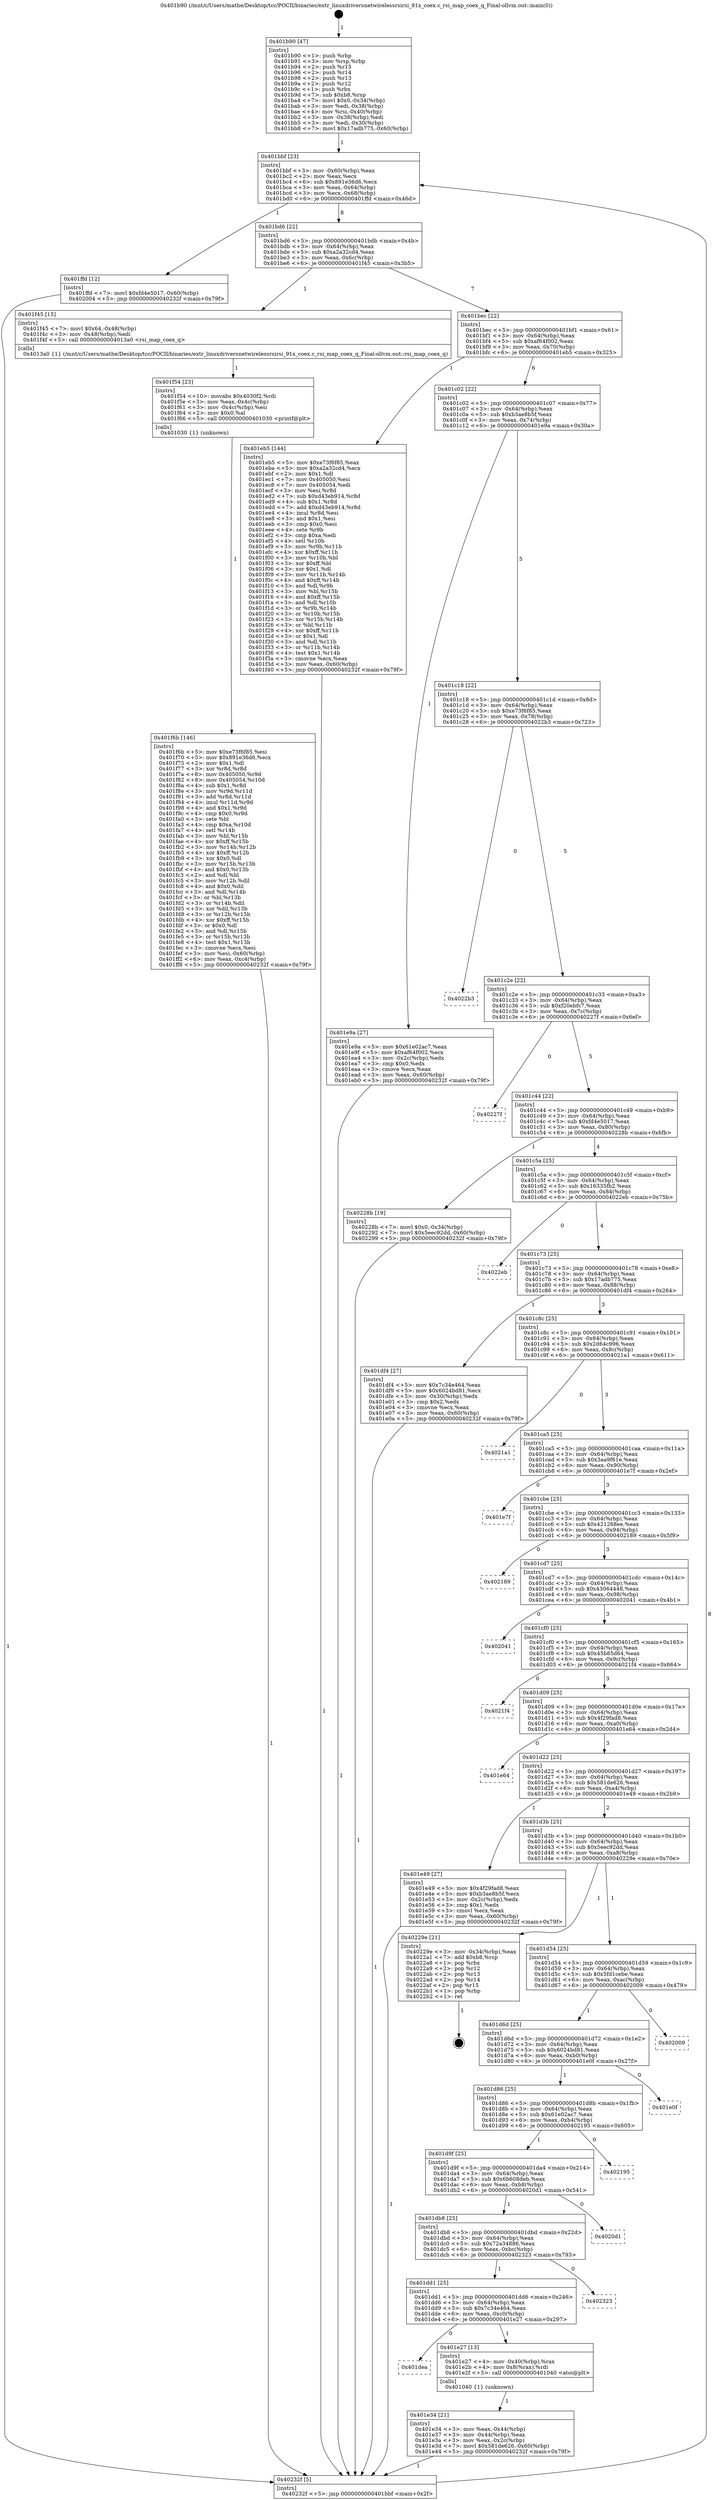 digraph "0x401b90" {
  label = "0x401b90 (/mnt/c/Users/mathe/Desktop/tcc/POCII/binaries/extr_linuxdriversnetwirelessrsirsi_91x_coex.c_rsi_map_coex_q_Final-ollvm.out::main(0))"
  labelloc = "t"
  node[shape=record]

  Entry [label="",width=0.3,height=0.3,shape=circle,fillcolor=black,style=filled]
  "0x401bbf" [label="{
     0x401bbf [23]\l
     | [instrs]\l
     &nbsp;&nbsp;0x401bbf \<+3\>: mov -0x60(%rbp),%eax\l
     &nbsp;&nbsp;0x401bc2 \<+2\>: mov %eax,%ecx\l
     &nbsp;&nbsp;0x401bc4 \<+6\>: sub $0x891e36d6,%ecx\l
     &nbsp;&nbsp;0x401bca \<+3\>: mov %eax,-0x64(%rbp)\l
     &nbsp;&nbsp;0x401bcd \<+3\>: mov %ecx,-0x68(%rbp)\l
     &nbsp;&nbsp;0x401bd0 \<+6\>: je 0000000000401ffd \<main+0x46d\>\l
  }"]
  "0x401ffd" [label="{
     0x401ffd [12]\l
     | [instrs]\l
     &nbsp;&nbsp;0x401ffd \<+7\>: movl $0xfd4e5017,-0x60(%rbp)\l
     &nbsp;&nbsp;0x402004 \<+5\>: jmp 000000000040232f \<main+0x79f\>\l
  }"]
  "0x401bd6" [label="{
     0x401bd6 [22]\l
     | [instrs]\l
     &nbsp;&nbsp;0x401bd6 \<+5\>: jmp 0000000000401bdb \<main+0x4b\>\l
     &nbsp;&nbsp;0x401bdb \<+3\>: mov -0x64(%rbp),%eax\l
     &nbsp;&nbsp;0x401bde \<+5\>: sub $0xa2a32cd4,%eax\l
     &nbsp;&nbsp;0x401be3 \<+3\>: mov %eax,-0x6c(%rbp)\l
     &nbsp;&nbsp;0x401be6 \<+6\>: je 0000000000401f45 \<main+0x3b5\>\l
  }"]
  Exit [label="",width=0.3,height=0.3,shape=circle,fillcolor=black,style=filled,peripheries=2]
  "0x401f45" [label="{
     0x401f45 [15]\l
     | [instrs]\l
     &nbsp;&nbsp;0x401f45 \<+7\>: movl $0x64,-0x48(%rbp)\l
     &nbsp;&nbsp;0x401f4c \<+3\>: mov -0x48(%rbp),%edi\l
     &nbsp;&nbsp;0x401f4f \<+5\>: call 00000000004013a0 \<rsi_map_coex_q\>\l
     | [calls]\l
     &nbsp;&nbsp;0x4013a0 \{1\} (/mnt/c/Users/mathe/Desktop/tcc/POCII/binaries/extr_linuxdriversnetwirelessrsirsi_91x_coex.c_rsi_map_coex_q_Final-ollvm.out::rsi_map_coex_q)\l
  }"]
  "0x401bec" [label="{
     0x401bec [22]\l
     | [instrs]\l
     &nbsp;&nbsp;0x401bec \<+5\>: jmp 0000000000401bf1 \<main+0x61\>\l
     &nbsp;&nbsp;0x401bf1 \<+3\>: mov -0x64(%rbp),%eax\l
     &nbsp;&nbsp;0x401bf4 \<+5\>: sub $0xaf64f002,%eax\l
     &nbsp;&nbsp;0x401bf9 \<+3\>: mov %eax,-0x70(%rbp)\l
     &nbsp;&nbsp;0x401bfc \<+6\>: je 0000000000401eb5 \<main+0x325\>\l
  }"]
  "0x401f6b" [label="{
     0x401f6b [146]\l
     | [instrs]\l
     &nbsp;&nbsp;0x401f6b \<+5\>: mov $0xe73f6f85,%esi\l
     &nbsp;&nbsp;0x401f70 \<+5\>: mov $0x891e36d6,%ecx\l
     &nbsp;&nbsp;0x401f75 \<+2\>: mov $0x1,%dl\l
     &nbsp;&nbsp;0x401f77 \<+3\>: xor %r8d,%r8d\l
     &nbsp;&nbsp;0x401f7a \<+8\>: mov 0x405050,%r9d\l
     &nbsp;&nbsp;0x401f82 \<+8\>: mov 0x405054,%r10d\l
     &nbsp;&nbsp;0x401f8a \<+4\>: sub $0x1,%r8d\l
     &nbsp;&nbsp;0x401f8e \<+3\>: mov %r9d,%r11d\l
     &nbsp;&nbsp;0x401f91 \<+3\>: add %r8d,%r11d\l
     &nbsp;&nbsp;0x401f94 \<+4\>: imul %r11d,%r9d\l
     &nbsp;&nbsp;0x401f98 \<+4\>: and $0x1,%r9d\l
     &nbsp;&nbsp;0x401f9c \<+4\>: cmp $0x0,%r9d\l
     &nbsp;&nbsp;0x401fa0 \<+3\>: sete %bl\l
     &nbsp;&nbsp;0x401fa3 \<+4\>: cmp $0xa,%r10d\l
     &nbsp;&nbsp;0x401fa7 \<+4\>: setl %r14b\l
     &nbsp;&nbsp;0x401fab \<+3\>: mov %bl,%r15b\l
     &nbsp;&nbsp;0x401fae \<+4\>: xor $0xff,%r15b\l
     &nbsp;&nbsp;0x401fb2 \<+3\>: mov %r14b,%r12b\l
     &nbsp;&nbsp;0x401fb5 \<+4\>: xor $0xff,%r12b\l
     &nbsp;&nbsp;0x401fb9 \<+3\>: xor $0x0,%dl\l
     &nbsp;&nbsp;0x401fbc \<+3\>: mov %r15b,%r13b\l
     &nbsp;&nbsp;0x401fbf \<+4\>: and $0x0,%r13b\l
     &nbsp;&nbsp;0x401fc3 \<+2\>: and %dl,%bl\l
     &nbsp;&nbsp;0x401fc5 \<+3\>: mov %r12b,%dil\l
     &nbsp;&nbsp;0x401fc8 \<+4\>: and $0x0,%dil\l
     &nbsp;&nbsp;0x401fcc \<+3\>: and %dl,%r14b\l
     &nbsp;&nbsp;0x401fcf \<+3\>: or %bl,%r13b\l
     &nbsp;&nbsp;0x401fd2 \<+3\>: or %r14b,%dil\l
     &nbsp;&nbsp;0x401fd5 \<+3\>: xor %dil,%r13b\l
     &nbsp;&nbsp;0x401fd8 \<+3\>: or %r12b,%r15b\l
     &nbsp;&nbsp;0x401fdb \<+4\>: xor $0xff,%r15b\l
     &nbsp;&nbsp;0x401fdf \<+3\>: or $0x0,%dl\l
     &nbsp;&nbsp;0x401fe2 \<+3\>: and %dl,%r15b\l
     &nbsp;&nbsp;0x401fe5 \<+3\>: or %r15b,%r13b\l
     &nbsp;&nbsp;0x401fe8 \<+4\>: test $0x1,%r13b\l
     &nbsp;&nbsp;0x401fec \<+3\>: cmovne %ecx,%esi\l
     &nbsp;&nbsp;0x401fef \<+3\>: mov %esi,-0x60(%rbp)\l
     &nbsp;&nbsp;0x401ff2 \<+6\>: mov %eax,-0xc4(%rbp)\l
     &nbsp;&nbsp;0x401ff8 \<+5\>: jmp 000000000040232f \<main+0x79f\>\l
  }"]
  "0x401eb5" [label="{
     0x401eb5 [144]\l
     | [instrs]\l
     &nbsp;&nbsp;0x401eb5 \<+5\>: mov $0xe73f6f85,%eax\l
     &nbsp;&nbsp;0x401eba \<+5\>: mov $0xa2a32cd4,%ecx\l
     &nbsp;&nbsp;0x401ebf \<+2\>: mov $0x1,%dl\l
     &nbsp;&nbsp;0x401ec1 \<+7\>: mov 0x405050,%esi\l
     &nbsp;&nbsp;0x401ec8 \<+7\>: mov 0x405054,%edi\l
     &nbsp;&nbsp;0x401ecf \<+3\>: mov %esi,%r8d\l
     &nbsp;&nbsp;0x401ed2 \<+7\>: sub $0xd43eb914,%r8d\l
     &nbsp;&nbsp;0x401ed9 \<+4\>: sub $0x1,%r8d\l
     &nbsp;&nbsp;0x401edd \<+7\>: add $0xd43eb914,%r8d\l
     &nbsp;&nbsp;0x401ee4 \<+4\>: imul %r8d,%esi\l
     &nbsp;&nbsp;0x401ee8 \<+3\>: and $0x1,%esi\l
     &nbsp;&nbsp;0x401eeb \<+3\>: cmp $0x0,%esi\l
     &nbsp;&nbsp;0x401eee \<+4\>: sete %r9b\l
     &nbsp;&nbsp;0x401ef2 \<+3\>: cmp $0xa,%edi\l
     &nbsp;&nbsp;0x401ef5 \<+4\>: setl %r10b\l
     &nbsp;&nbsp;0x401ef9 \<+3\>: mov %r9b,%r11b\l
     &nbsp;&nbsp;0x401efc \<+4\>: xor $0xff,%r11b\l
     &nbsp;&nbsp;0x401f00 \<+3\>: mov %r10b,%bl\l
     &nbsp;&nbsp;0x401f03 \<+3\>: xor $0xff,%bl\l
     &nbsp;&nbsp;0x401f06 \<+3\>: xor $0x1,%dl\l
     &nbsp;&nbsp;0x401f09 \<+3\>: mov %r11b,%r14b\l
     &nbsp;&nbsp;0x401f0c \<+4\>: and $0xff,%r14b\l
     &nbsp;&nbsp;0x401f10 \<+3\>: and %dl,%r9b\l
     &nbsp;&nbsp;0x401f13 \<+3\>: mov %bl,%r15b\l
     &nbsp;&nbsp;0x401f16 \<+4\>: and $0xff,%r15b\l
     &nbsp;&nbsp;0x401f1a \<+3\>: and %dl,%r10b\l
     &nbsp;&nbsp;0x401f1d \<+3\>: or %r9b,%r14b\l
     &nbsp;&nbsp;0x401f20 \<+3\>: or %r10b,%r15b\l
     &nbsp;&nbsp;0x401f23 \<+3\>: xor %r15b,%r14b\l
     &nbsp;&nbsp;0x401f26 \<+3\>: or %bl,%r11b\l
     &nbsp;&nbsp;0x401f29 \<+4\>: xor $0xff,%r11b\l
     &nbsp;&nbsp;0x401f2d \<+3\>: or $0x1,%dl\l
     &nbsp;&nbsp;0x401f30 \<+3\>: and %dl,%r11b\l
     &nbsp;&nbsp;0x401f33 \<+3\>: or %r11b,%r14b\l
     &nbsp;&nbsp;0x401f36 \<+4\>: test $0x1,%r14b\l
     &nbsp;&nbsp;0x401f3a \<+3\>: cmovne %ecx,%eax\l
     &nbsp;&nbsp;0x401f3d \<+3\>: mov %eax,-0x60(%rbp)\l
     &nbsp;&nbsp;0x401f40 \<+5\>: jmp 000000000040232f \<main+0x79f\>\l
  }"]
  "0x401c02" [label="{
     0x401c02 [22]\l
     | [instrs]\l
     &nbsp;&nbsp;0x401c02 \<+5\>: jmp 0000000000401c07 \<main+0x77\>\l
     &nbsp;&nbsp;0x401c07 \<+3\>: mov -0x64(%rbp),%eax\l
     &nbsp;&nbsp;0x401c0a \<+5\>: sub $0xb3ae8b5f,%eax\l
     &nbsp;&nbsp;0x401c0f \<+3\>: mov %eax,-0x74(%rbp)\l
     &nbsp;&nbsp;0x401c12 \<+6\>: je 0000000000401e9a \<main+0x30a\>\l
  }"]
  "0x401f54" [label="{
     0x401f54 [23]\l
     | [instrs]\l
     &nbsp;&nbsp;0x401f54 \<+10\>: movabs $0x4030f2,%rdi\l
     &nbsp;&nbsp;0x401f5e \<+3\>: mov %eax,-0x4c(%rbp)\l
     &nbsp;&nbsp;0x401f61 \<+3\>: mov -0x4c(%rbp),%esi\l
     &nbsp;&nbsp;0x401f64 \<+2\>: mov $0x0,%al\l
     &nbsp;&nbsp;0x401f66 \<+5\>: call 0000000000401030 \<printf@plt\>\l
     | [calls]\l
     &nbsp;&nbsp;0x401030 \{1\} (unknown)\l
  }"]
  "0x401e9a" [label="{
     0x401e9a [27]\l
     | [instrs]\l
     &nbsp;&nbsp;0x401e9a \<+5\>: mov $0x61e02ac7,%eax\l
     &nbsp;&nbsp;0x401e9f \<+5\>: mov $0xaf64f002,%ecx\l
     &nbsp;&nbsp;0x401ea4 \<+3\>: mov -0x2c(%rbp),%edx\l
     &nbsp;&nbsp;0x401ea7 \<+3\>: cmp $0x0,%edx\l
     &nbsp;&nbsp;0x401eaa \<+3\>: cmove %ecx,%eax\l
     &nbsp;&nbsp;0x401ead \<+3\>: mov %eax,-0x60(%rbp)\l
     &nbsp;&nbsp;0x401eb0 \<+5\>: jmp 000000000040232f \<main+0x79f\>\l
  }"]
  "0x401c18" [label="{
     0x401c18 [22]\l
     | [instrs]\l
     &nbsp;&nbsp;0x401c18 \<+5\>: jmp 0000000000401c1d \<main+0x8d\>\l
     &nbsp;&nbsp;0x401c1d \<+3\>: mov -0x64(%rbp),%eax\l
     &nbsp;&nbsp;0x401c20 \<+5\>: sub $0xe73f6f85,%eax\l
     &nbsp;&nbsp;0x401c25 \<+3\>: mov %eax,-0x78(%rbp)\l
     &nbsp;&nbsp;0x401c28 \<+6\>: je 00000000004022b3 \<main+0x723\>\l
  }"]
  "0x401e34" [label="{
     0x401e34 [21]\l
     | [instrs]\l
     &nbsp;&nbsp;0x401e34 \<+3\>: mov %eax,-0x44(%rbp)\l
     &nbsp;&nbsp;0x401e37 \<+3\>: mov -0x44(%rbp),%eax\l
     &nbsp;&nbsp;0x401e3a \<+3\>: mov %eax,-0x2c(%rbp)\l
     &nbsp;&nbsp;0x401e3d \<+7\>: movl $0x581de626,-0x60(%rbp)\l
     &nbsp;&nbsp;0x401e44 \<+5\>: jmp 000000000040232f \<main+0x79f\>\l
  }"]
  "0x4022b3" [label="{
     0x4022b3\l
  }", style=dashed]
  "0x401c2e" [label="{
     0x401c2e [22]\l
     | [instrs]\l
     &nbsp;&nbsp;0x401c2e \<+5\>: jmp 0000000000401c33 \<main+0xa3\>\l
     &nbsp;&nbsp;0x401c33 \<+3\>: mov -0x64(%rbp),%eax\l
     &nbsp;&nbsp;0x401c36 \<+5\>: sub $0xf20ebfc7,%eax\l
     &nbsp;&nbsp;0x401c3b \<+3\>: mov %eax,-0x7c(%rbp)\l
     &nbsp;&nbsp;0x401c3e \<+6\>: je 000000000040227f \<main+0x6ef\>\l
  }"]
  "0x401dea" [label="{
     0x401dea\l
  }", style=dashed]
  "0x40227f" [label="{
     0x40227f\l
  }", style=dashed]
  "0x401c44" [label="{
     0x401c44 [22]\l
     | [instrs]\l
     &nbsp;&nbsp;0x401c44 \<+5\>: jmp 0000000000401c49 \<main+0xb9\>\l
     &nbsp;&nbsp;0x401c49 \<+3\>: mov -0x64(%rbp),%eax\l
     &nbsp;&nbsp;0x401c4c \<+5\>: sub $0xfd4e5017,%eax\l
     &nbsp;&nbsp;0x401c51 \<+3\>: mov %eax,-0x80(%rbp)\l
     &nbsp;&nbsp;0x401c54 \<+6\>: je 000000000040228b \<main+0x6fb\>\l
  }"]
  "0x401e27" [label="{
     0x401e27 [13]\l
     | [instrs]\l
     &nbsp;&nbsp;0x401e27 \<+4\>: mov -0x40(%rbp),%rax\l
     &nbsp;&nbsp;0x401e2b \<+4\>: mov 0x8(%rax),%rdi\l
     &nbsp;&nbsp;0x401e2f \<+5\>: call 0000000000401040 \<atoi@plt\>\l
     | [calls]\l
     &nbsp;&nbsp;0x401040 \{1\} (unknown)\l
  }"]
  "0x40228b" [label="{
     0x40228b [19]\l
     | [instrs]\l
     &nbsp;&nbsp;0x40228b \<+7\>: movl $0x0,-0x34(%rbp)\l
     &nbsp;&nbsp;0x402292 \<+7\>: movl $0x5eec92dd,-0x60(%rbp)\l
     &nbsp;&nbsp;0x402299 \<+5\>: jmp 000000000040232f \<main+0x79f\>\l
  }"]
  "0x401c5a" [label="{
     0x401c5a [25]\l
     | [instrs]\l
     &nbsp;&nbsp;0x401c5a \<+5\>: jmp 0000000000401c5f \<main+0xcf\>\l
     &nbsp;&nbsp;0x401c5f \<+3\>: mov -0x64(%rbp),%eax\l
     &nbsp;&nbsp;0x401c62 \<+5\>: sub $0x16335fb2,%eax\l
     &nbsp;&nbsp;0x401c67 \<+6\>: mov %eax,-0x84(%rbp)\l
     &nbsp;&nbsp;0x401c6d \<+6\>: je 00000000004022eb \<main+0x75b\>\l
  }"]
  "0x401dd1" [label="{
     0x401dd1 [25]\l
     | [instrs]\l
     &nbsp;&nbsp;0x401dd1 \<+5\>: jmp 0000000000401dd6 \<main+0x246\>\l
     &nbsp;&nbsp;0x401dd6 \<+3\>: mov -0x64(%rbp),%eax\l
     &nbsp;&nbsp;0x401dd9 \<+5\>: sub $0x7c34e464,%eax\l
     &nbsp;&nbsp;0x401dde \<+6\>: mov %eax,-0xc0(%rbp)\l
     &nbsp;&nbsp;0x401de4 \<+6\>: je 0000000000401e27 \<main+0x297\>\l
  }"]
  "0x4022eb" [label="{
     0x4022eb\l
  }", style=dashed]
  "0x401c73" [label="{
     0x401c73 [25]\l
     | [instrs]\l
     &nbsp;&nbsp;0x401c73 \<+5\>: jmp 0000000000401c78 \<main+0xe8\>\l
     &nbsp;&nbsp;0x401c78 \<+3\>: mov -0x64(%rbp),%eax\l
     &nbsp;&nbsp;0x401c7b \<+5\>: sub $0x17adb775,%eax\l
     &nbsp;&nbsp;0x401c80 \<+6\>: mov %eax,-0x88(%rbp)\l
     &nbsp;&nbsp;0x401c86 \<+6\>: je 0000000000401df4 \<main+0x264\>\l
  }"]
  "0x402323" [label="{
     0x402323\l
  }", style=dashed]
  "0x401df4" [label="{
     0x401df4 [27]\l
     | [instrs]\l
     &nbsp;&nbsp;0x401df4 \<+5\>: mov $0x7c34e464,%eax\l
     &nbsp;&nbsp;0x401df9 \<+5\>: mov $0x6024bd81,%ecx\l
     &nbsp;&nbsp;0x401dfe \<+3\>: mov -0x30(%rbp),%edx\l
     &nbsp;&nbsp;0x401e01 \<+3\>: cmp $0x2,%edx\l
     &nbsp;&nbsp;0x401e04 \<+3\>: cmovne %ecx,%eax\l
     &nbsp;&nbsp;0x401e07 \<+3\>: mov %eax,-0x60(%rbp)\l
     &nbsp;&nbsp;0x401e0a \<+5\>: jmp 000000000040232f \<main+0x79f\>\l
  }"]
  "0x401c8c" [label="{
     0x401c8c [25]\l
     | [instrs]\l
     &nbsp;&nbsp;0x401c8c \<+5\>: jmp 0000000000401c91 \<main+0x101\>\l
     &nbsp;&nbsp;0x401c91 \<+3\>: mov -0x64(%rbp),%eax\l
     &nbsp;&nbsp;0x401c94 \<+5\>: sub $0x2d64c996,%eax\l
     &nbsp;&nbsp;0x401c99 \<+6\>: mov %eax,-0x8c(%rbp)\l
     &nbsp;&nbsp;0x401c9f \<+6\>: je 00000000004021a1 \<main+0x611\>\l
  }"]
  "0x40232f" [label="{
     0x40232f [5]\l
     | [instrs]\l
     &nbsp;&nbsp;0x40232f \<+5\>: jmp 0000000000401bbf \<main+0x2f\>\l
  }"]
  "0x401b90" [label="{
     0x401b90 [47]\l
     | [instrs]\l
     &nbsp;&nbsp;0x401b90 \<+1\>: push %rbp\l
     &nbsp;&nbsp;0x401b91 \<+3\>: mov %rsp,%rbp\l
     &nbsp;&nbsp;0x401b94 \<+2\>: push %r15\l
     &nbsp;&nbsp;0x401b96 \<+2\>: push %r14\l
     &nbsp;&nbsp;0x401b98 \<+2\>: push %r13\l
     &nbsp;&nbsp;0x401b9a \<+2\>: push %r12\l
     &nbsp;&nbsp;0x401b9c \<+1\>: push %rbx\l
     &nbsp;&nbsp;0x401b9d \<+7\>: sub $0xb8,%rsp\l
     &nbsp;&nbsp;0x401ba4 \<+7\>: movl $0x0,-0x34(%rbp)\l
     &nbsp;&nbsp;0x401bab \<+3\>: mov %edi,-0x38(%rbp)\l
     &nbsp;&nbsp;0x401bae \<+4\>: mov %rsi,-0x40(%rbp)\l
     &nbsp;&nbsp;0x401bb2 \<+3\>: mov -0x38(%rbp),%edi\l
     &nbsp;&nbsp;0x401bb5 \<+3\>: mov %edi,-0x30(%rbp)\l
     &nbsp;&nbsp;0x401bb8 \<+7\>: movl $0x17adb775,-0x60(%rbp)\l
  }"]
  "0x401db8" [label="{
     0x401db8 [25]\l
     | [instrs]\l
     &nbsp;&nbsp;0x401db8 \<+5\>: jmp 0000000000401dbd \<main+0x22d\>\l
     &nbsp;&nbsp;0x401dbd \<+3\>: mov -0x64(%rbp),%eax\l
     &nbsp;&nbsp;0x401dc0 \<+5\>: sub $0x72a34886,%eax\l
     &nbsp;&nbsp;0x401dc5 \<+6\>: mov %eax,-0xbc(%rbp)\l
     &nbsp;&nbsp;0x401dcb \<+6\>: je 0000000000402323 \<main+0x793\>\l
  }"]
  "0x4021a1" [label="{
     0x4021a1\l
  }", style=dashed]
  "0x401ca5" [label="{
     0x401ca5 [25]\l
     | [instrs]\l
     &nbsp;&nbsp;0x401ca5 \<+5\>: jmp 0000000000401caa \<main+0x11a\>\l
     &nbsp;&nbsp;0x401caa \<+3\>: mov -0x64(%rbp),%eax\l
     &nbsp;&nbsp;0x401cad \<+5\>: sub $0x3aa9f61e,%eax\l
     &nbsp;&nbsp;0x401cb2 \<+6\>: mov %eax,-0x90(%rbp)\l
     &nbsp;&nbsp;0x401cb8 \<+6\>: je 0000000000401e7f \<main+0x2ef\>\l
  }"]
  "0x4020d1" [label="{
     0x4020d1\l
  }", style=dashed]
  "0x401e7f" [label="{
     0x401e7f\l
  }", style=dashed]
  "0x401cbe" [label="{
     0x401cbe [25]\l
     | [instrs]\l
     &nbsp;&nbsp;0x401cbe \<+5\>: jmp 0000000000401cc3 \<main+0x133\>\l
     &nbsp;&nbsp;0x401cc3 \<+3\>: mov -0x64(%rbp),%eax\l
     &nbsp;&nbsp;0x401cc6 \<+5\>: sub $0x421268ee,%eax\l
     &nbsp;&nbsp;0x401ccb \<+6\>: mov %eax,-0x94(%rbp)\l
     &nbsp;&nbsp;0x401cd1 \<+6\>: je 0000000000402189 \<main+0x5f9\>\l
  }"]
  "0x401d9f" [label="{
     0x401d9f [25]\l
     | [instrs]\l
     &nbsp;&nbsp;0x401d9f \<+5\>: jmp 0000000000401da4 \<main+0x214\>\l
     &nbsp;&nbsp;0x401da4 \<+3\>: mov -0x64(%rbp),%eax\l
     &nbsp;&nbsp;0x401da7 \<+5\>: sub $0x6b608deb,%eax\l
     &nbsp;&nbsp;0x401dac \<+6\>: mov %eax,-0xb8(%rbp)\l
     &nbsp;&nbsp;0x401db2 \<+6\>: je 00000000004020d1 \<main+0x541\>\l
  }"]
  "0x402189" [label="{
     0x402189\l
  }", style=dashed]
  "0x401cd7" [label="{
     0x401cd7 [25]\l
     | [instrs]\l
     &nbsp;&nbsp;0x401cd7 \<+5\>: jmp 0000000000401cdc \<main+0x14c\>\l
     &nbsp;&nbsp;0x401cdc \<+3\>: mov -0x64(%rbp),%eax\l
     &nbsp;&nbsp;0x401cdf \<+5\>: sub $0x43064448,%eax\l
     &nbsp;&nbsp;0x401ce4 \<+6\>: mov %eax,-0x98(%rbp)\l
     &nbsp;&nbsp;0x401cea \<+6\>: je 0000000000402041 \<main+0x4b1\>\l
  }"]
  "0x402195" [label="{
     0x402195\l
  }", style=dashed]
  "0x402041" [label="{
     0x402041\l
  }", style=dashed]
  "0x401cf0" [label="{
     0x401cf0 [25]\l
     | [instrs]\l
     &nbsp;&nbsp;0x401cf0 \<+5\>: jmp 0000000000401cf5 \<main+0x165\>\l
     &nbsp;&nbsp;0x401cf5 \<+3\>: mov -0x64(%rbp),%eax\l
     &nbsp;&nbsp;0x401cf8 \<+5\>: sub $0x45b85d64,%eax\l
     &nbsp;&nbsp;0x401cfd \<+6\>: mov %eax,-0x9c(%rbp)\l
     &nbsp;&nbsp;0x401d03 \<+6\>: je 00000000004021f4 \<main+0x664\>\l
  }"]
  "0x401d86" [label="{
     0x401d86 [25]\l
     | [instrs]\l
     &nbsp;&nbsp;0x401d86 \<+5\>: jmp 0000000000401d8b \<main+0x1fb\>\l
     &nbsp;&nbsp;0x401d8b \<+3\>: mov -0x64(%rbp),%eax\l
     &nbsp;&nbsp;0x401d8e \<+5\>: sub $0x61e02ac7,%eax\l
     &nbsp;&nbsp;0x401d93 \<+6\>: mov %eax,-0xb4(%rbp)\l
     &nbsp;&nbsp;0x401d99 \<+6\>: je 0000000000402195 \<main+0x605\>\l
  }"]
  "0x4021f4" [label="{
     0x4021f4\l
  }", style=dashed]
  "0x401d09" [label="{
     0x401d09 [25]\l
     | [instrs]\l
     &nbsp;&nbsp;0x401d09 \<+5\>: jmp 0000000000401d0e \<main+0x17e\>\l
     &nbsp;&nbsp;0x401d0e \<+3\>: mov -0x64(%rbp),%eax\l
     &nbsp;&nbsp;0x401d11 \<+5\>: sub $0x4f29fad8,%eax\l
     &nbsp;&nbsp;0x401d16 \<+6\>: mov %eax,-0xa0(%rbp)\l
     &nbsp;&nbsp;0x401d1c \<+6\>: je 0000000000401e64 \<main+0x2d4\>\l
  }"]
  "0x401e0f" [label="{
     0x401e0f\l
  }", style=dashed]
  "0x401e64" [label="{
     0x401e64\l
  }", style=dashed]
  "0x401d22" [label="{
     0x401d22 [25]\l
     | [instrs]\l
     &nbsp;&nbsp;0x401d22 \<+5\>: jmp 0000000000401d27 \<main+0x197\>\l
     &nbsp;&nbsp;0x401d27 \<+3\>: mov -0x64(%rbp),%eax\l
     &nbsp;&nbsp;0x401d2a \<+5\>: sub $0x581de626,%eax\l
     &nbsp;&nbsp;0x401d2f \<+6\>: mov %eax,-0xa4(%rbp)\l
     &nbsp;&nbsp;0x401d35 \<+6\>: je 0000000000401e49 \<main+0x2b9\>\l
  }"]
  "0x401d6d" [label="{
     0x401d6d [25]\l
     | [instrs]\l
     &nbsp;&nbsp;0x401d6d \<+5\>: jmp 0000000000401d72 \<main+0x1e2\>\l
     &nbsp;&nbsp;0x401d72 \<+3\>: mov -0x64(%rbp),%eax\l
     &nbsp;&nbsp;0x401d75 \<+5\>: sub $0x6024bd81,%eax\l
     &nbsp;&nbsp;0x401d7a \<+6\>: mov %eax,-0xb0(%rbp)\l
     &nbsp;&nbsp;0x401d80 \<+6\>: je 0000000000401e0f \<main+0x27f\>\l
  }"]
  "0x401e49" [label="{
     0x401e49 [27]\l
     | [instrs]\l
     &nbsp;&nbsp;0x401e49 \<+5\>: mov $0x4f29fad8,%eax\l
     &nbsp;&nbsp;0x401e4e \<+5\>: mov $0xb3ae8b5f,%ecx\l
     &nbsp;&nbsp;0x401e53 \<+3\>: mov -0x2c(%rbp),%edx\l
     &nbsp;&nbsp;0x401e56 \<+3\>: cmp $0x1,%edx\l
     &nbsp;&nbsp;0x401e59 \<+3\>: cmovl %ecx,%eax\l
     &nbsp;&nbsp;0x401e5c \<+3\>: mov %eax,-0x60(%rbp)\l
     &nbsp;&nbsp;0x401e5f \<+5\>: jmp 000000000040232f \<main+0x79f\>\l
  }"]
  "0x401d3b" [label="{
     0x401d3b [25]\l
     | [instrs]\l
     &nbsp;&nbsp;0x401d3b \<+5\>: jmp 0000000000401d40 \<main+0x1b0\>\l
     &nbsp;&nbsp;0x401d40 \<+3\>: mov -0x64(%rbp),%eax\l
     &nbsp;&nbsp;0x401d43 \<+5\>: sub $0x5eec92dd,%eax\l
     &nbsp;&nbsp;0x401d48 \<+6\>: mov %eax,-0xa8(%rbp)\l
     &nbsp;&nbsp;0x401d4e \<+6\>: je 000000000040229e \<main+0x70e\>\l
  }"]
  "0x402009" [label="{
     0x402009\l
  }", style=dashed]
  "0x40229e" [label="{
     0x40229e [21]\l
     | [instrs]\l
     &nbsp;&nbsp;0x40229e \<+3\>: mov -0x34(%rbp),%eax\l
     &nbsp;&nbsp;0x4022a1 \<+7\>: add $0xb8,%rsp\l
     &nbsp;&nbsp;0x4022a8 \<+1\>: pop %rbx\l
     &nbsp;&nbsp;0x4022a9 \<+2\>: pop %r12\l
     &nbsp;&nbsp;0x4022ab \<+2\>: pop %r13\l
     &nbsp;&nbsp;0x4022ad \<+2\>: pop %r14\l
     &nbsp;&nbsp;0x4022af \<+2\>: pop %r15\l
     &nbsp;&nbsp;0x4022b1 \<+1\>: pop %rbp\l
     &nbsp;&nbsp;0x4022b2 \<+1\>: ret\l
  }"]
  "0x401d54" [label="{
     0x401d54 [25]\l
     | [instrs]\l
     &nbsp;&nbsp;0x401d54 \<+5\>: jmp 0000000000401d59 \<main+0x1c9\>\l
     &nbsp;&nbsp;0x401d59 \<+3\>: mov -0x64(%rbp),%eax\l
     &nbsp;&nbsp;0x401d5c \<+5\>: sub $0x5fd1cebe,%eax\l
     &nbsp;&nbsp;0x401d61 \<+6\>: mov %eax,-0xac(%rbp)\l
     &nbsp;&nbsp;0x401d67 \<+6\>: je 0000000000402009 \<main+0x479\>\l
  }"]
  Entry -> "0x401b90" [label=" 1"]
  "0x401bbf" -> "0x401ffd" [label=" 1"]
  "0x401bbf" -> "0x401bd6" [label=" 8"]
  "0x40229e" -> Exit [label=" 1"]
  "0x401bd6" -> "0x401f45" [label=" 1"]
  "0x401bd6" -> "0x401bec" [label=" 7"]
  "0x40228b" -> "0x40232f" [label=" 1"]
  "0x401bec" -> "0x401eb5" [label=" 1"]
  "0x401bec" -> "0x401c02" [label=" 6"]
  "0x401ffd" -> "0x40232f" [label=" 1"]
  "0x401c02" -> "0x401e9a" [label=" 1"]
  "0x401c02" -> "0x401c18" [label=" 5"]
  "0x401f6b" -> "0x40232f" [label=" 1"]
  "0x401c18" -> "0x4022b3" [label=" 0"]
  "0x401c18" -> "0x401c2e" [label=" 5"]
  "0x401f54" -> "0x401f6b" [label=" 1"]
  "0x401c2e" -> "0x40227f" [label=" 0"]
  "0x401c2e" -> "0x401c44" [label=" 5"]
  "0x401f45" -> "0x401f54" [label=" 1"]
  "0x401c44" -> "0x40228b" [label=" 1"]
  "0x401c44" -> "0x401c5a" [label=" 4"]
  "0x401eb5" -> "0x40232f" [label=" 1"]
  "0x401c5a" -> "0x4022eb" [label=" 0"]
  "0x401c5a" -> "0x401c73" [label=" 4"]
  "0x401e49" -> "0x40232f" [label=" 1"]
  "0x401c73" -> "0x401df4" [label=" 1"]
  "0x401c73" -> "0x401c8c" [label=" 3"]
  "0x401df4" -> "0x40232f" [label=" 1"]
  "0x401b90" -> "0x401bbf" [label=" 1"]
  "0x40232f" -> "0x401bbf" [label=" 8"]
  "0x401e34" -> "0x40232f" [label=" 1"]
  "0x401c8c" -> "0x4021a1" [label=" 0"]
  "0x401c8c" -> "0x401ca5" [label=" 3"]
  "0x401dd1" -> "0x401dea" [label=" 0"]
  "0x401ca5" -> "0x401e7f" [label=" 0"]
  "0x401ca5" -> "0x401cbe" [label=" 3"]
  "0x401dd1" -> "0x401e27" [label=" 1"]
  "0x401cbe" -> "0x402189" [label=" 0"]
  "0x401cbe" -> "0x401cd7" [label=" 3"]
  "0x401db8" -> "0x401dd1" [label=" 1"]
  "0x401cd7" -> "0x402041" [label=" 0"]
  "0x401cd7" -> "0x401cf0" [label=" 3"]
  "0x401db8" -> "0x402323" [label=" 0"]
  "0x401cf0" -> "0x4021f4" [label=" 0"]
  "0x401cf0" -> "0x401d09" [label=" 3"]
  "0x401d9f" -> "0x401db8" [label=" 1"]
  "0x401d09" -> "0x401e64" [label=" 0"]
  "0x401d09" -> "0x401d22" [label=" 3"]
  "0x401d9f" -> "0x4020d1" [label=" 0"]
  "0x401d22" -> "0x401e49" [label=" 1"]
  "0x401d22" -> "0x401d3b" [label=" 2"]
  "0x401d86" -> "0x401d9f" [label=" 1"]
  "0x401d3b" -> "0x40229e" [label=" 1"]
  "0x401d3b" -> "0x401d54" [label=" 1"]
  "0x401d86" -> "0x402195" [label=" 0"]
  "0x401d54" -> "0x402009" [label=" 0"]
  "0x401d54" -> "0x401d6d" [label=" 1"]
  "0x401e9a" -> "0x40232f" [label=" 1"]
  "0x401d6d" -> "0x401e0f" [label=" 0"]
  "0x401d6d" -> "0x401d86" [label=" 1"]
  "0x401e27" -> "0x401e34" [label=" 1"]
}
